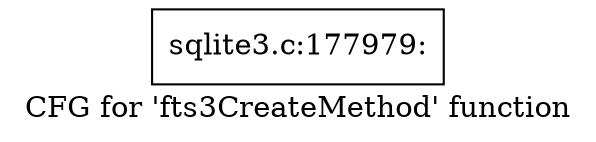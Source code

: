 digraph "CFG for 'fts3CreateMethod' function" {
	label="CFG for 'fts3CreateMethod' function";

	Node0x55c0f6b7af20 [shape=record,label="{sqlite3.c:177979:}"];
}
